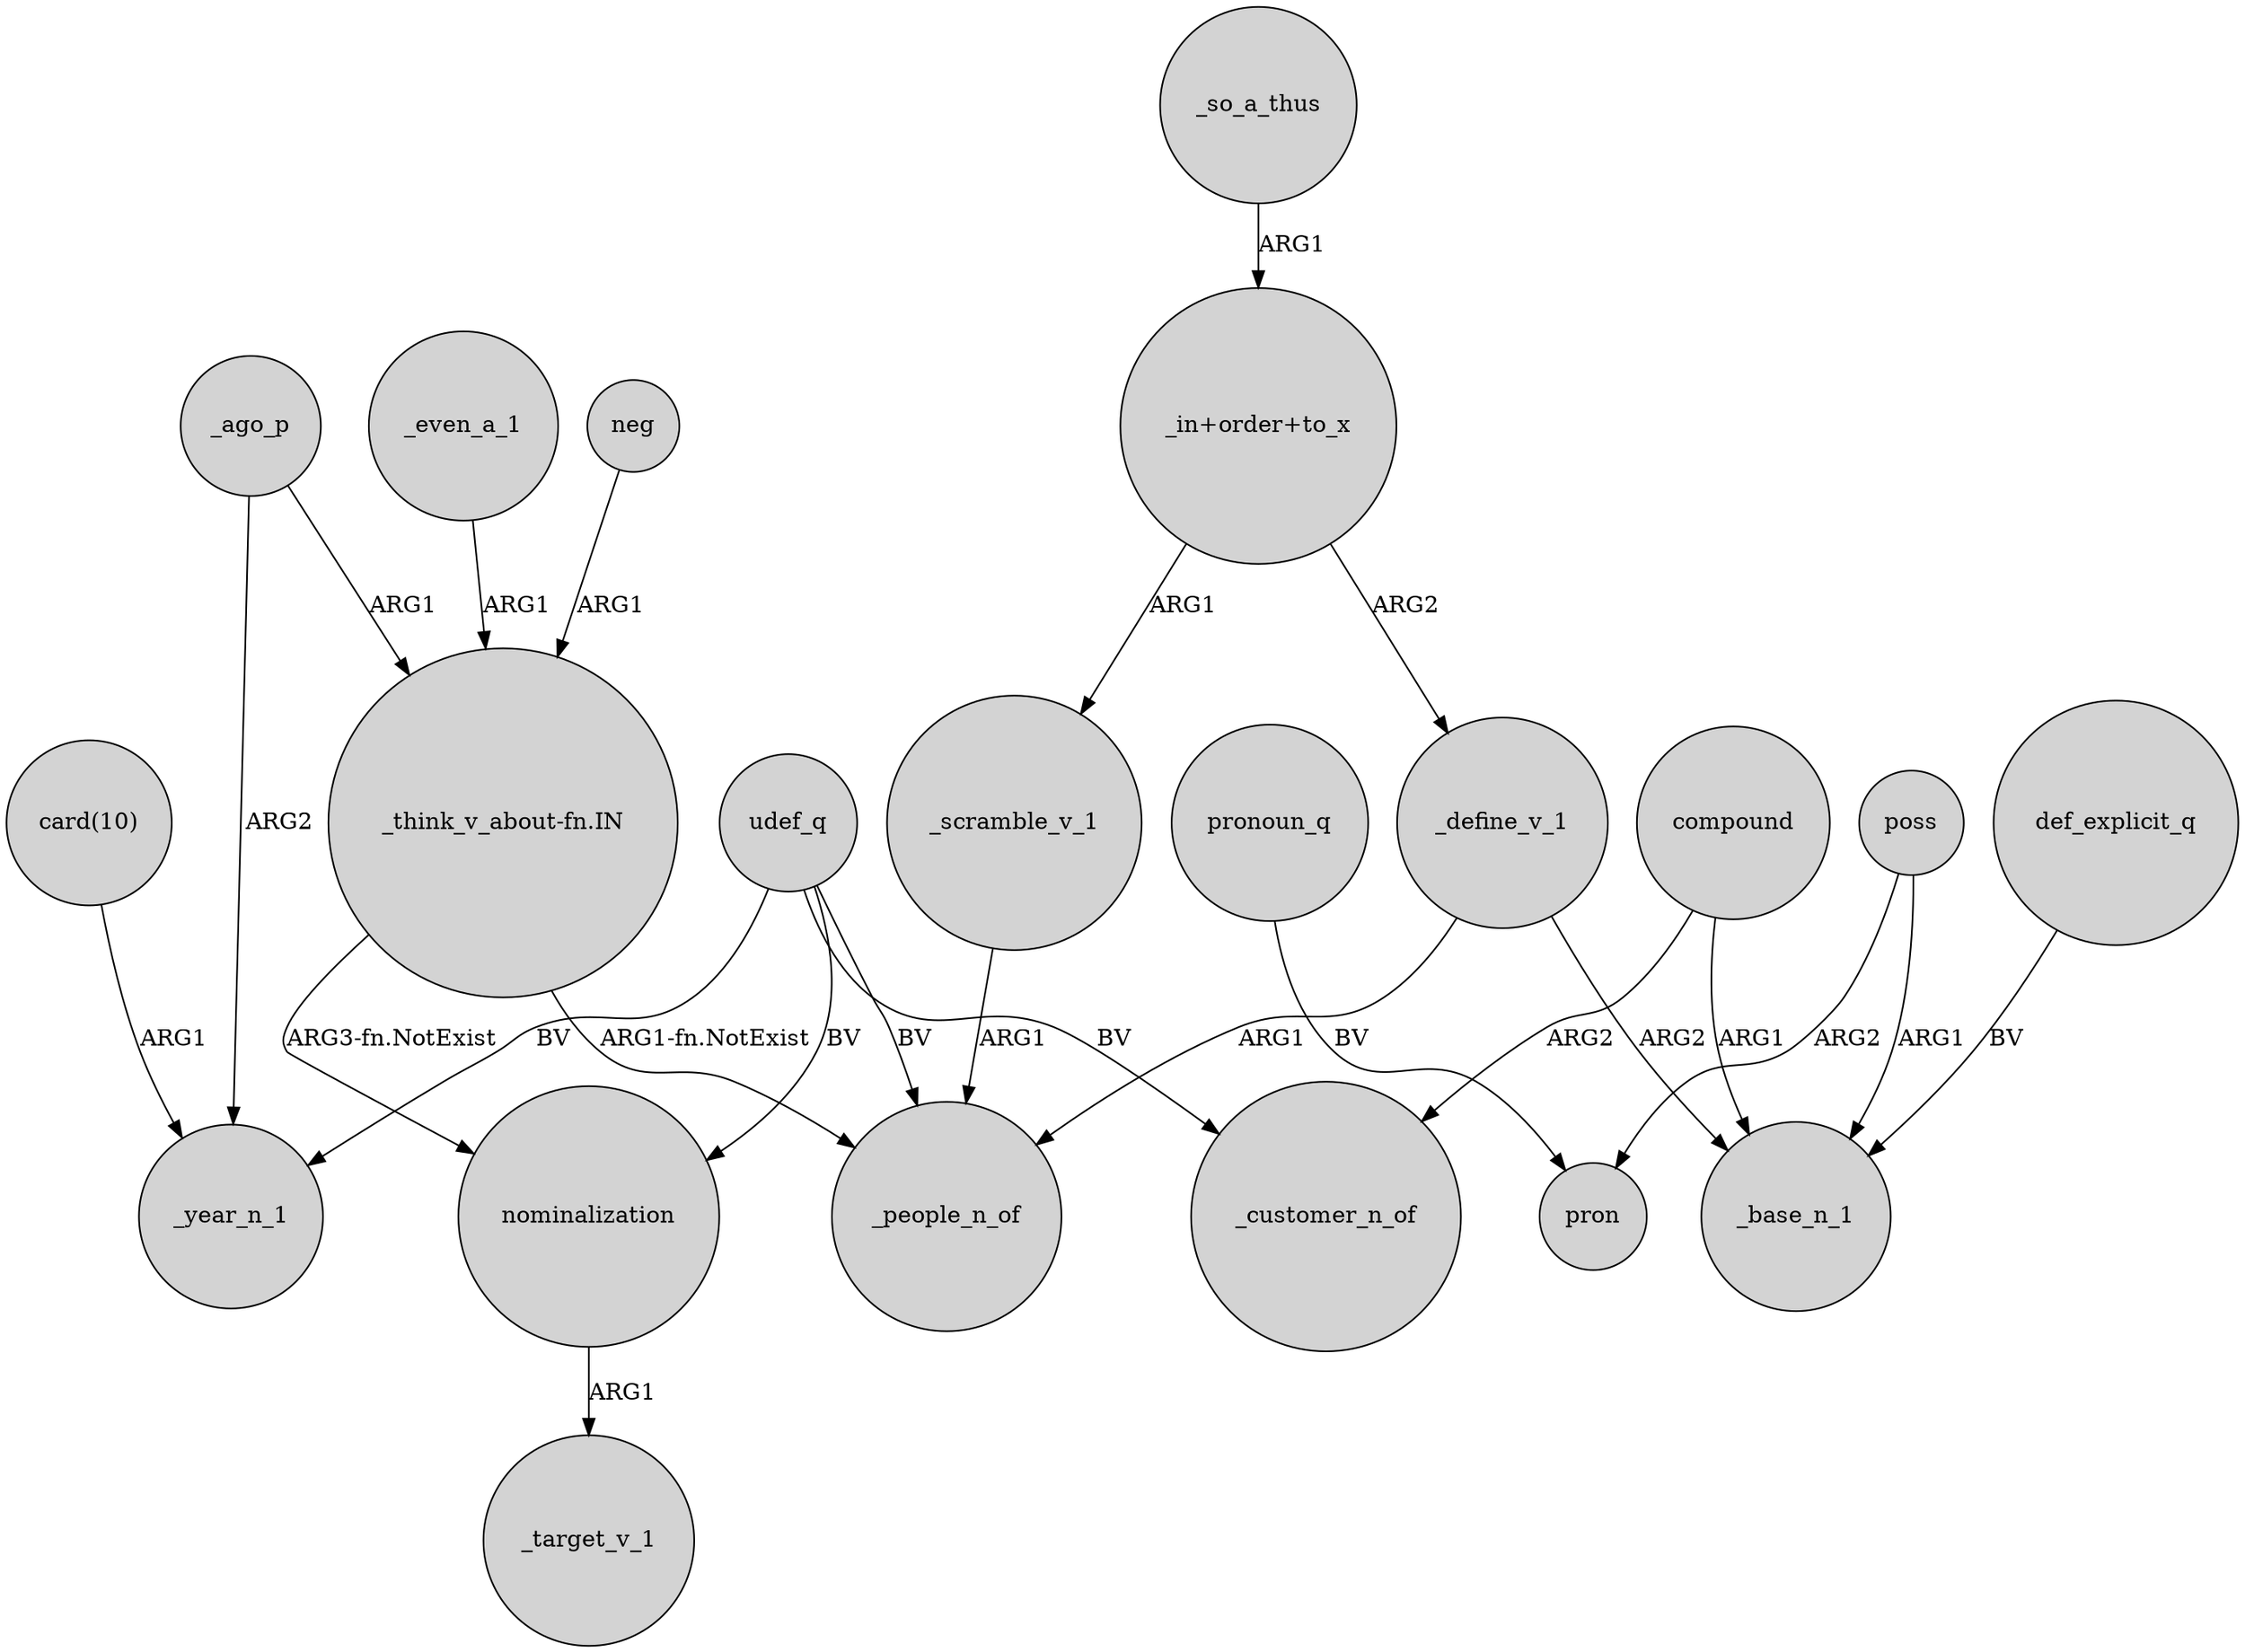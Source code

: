 digraph {
	node [shape=circle style=filled]
	poss -> _base_n_1 [label=ARG1]
	_even_a_1 -> "_think_v_about-fn.IN" [label=ARG1]
	poss -> pron [label=ARG2]
	_define_v_1 -> _people_n_of [label=ARG1]
	_define_v_1 -> _base_n_1 [label=ARG2]
	"_in+order+to_x" -> _define_v_1 [label=ARG2]
	def_explicit_q -> _base_n_1 [label=BV]
	"_in+order+to_x" -> _scramble_v_1 [label=ARG1]
	_so_a_thus -> "_in+order+to_x" [label=ARG1]
	"card(10)" -> _year_n_1 [label=ARG1]
	"_think_v_about-fn.IN" -> _people_n_of [label="ARG1-fn.NotExist"]
	nominalization -> _target_v_1 [label=ARG1]
	udef_q -> _people_n_of [label=BV]
	_ago_p -> _year_n_1 [label=ARG2]
	pronoun_q -> pron [label=BV]
	_ago_p -> "_think_v_about-fn.IN" [label=ARG1]
	neg -> "_think_v_about-fn.IN" [label=ARG1]
	udef_q -> _customer_n_of [label=BV]
	_scramble_v_1 -> _people_n_of [label=ARG1]
	udef_q -> nominalization [label=BV]
	"_think_v_about-fn.IN" -> nominalization [label="ARG3-fn.NotExist"]
	udef_q -> _year_n_1 [label=BV]
	compound -> _base_n_1 [label=ARG1]
	compound -> _customer_n_of [label=ARG2]
}
